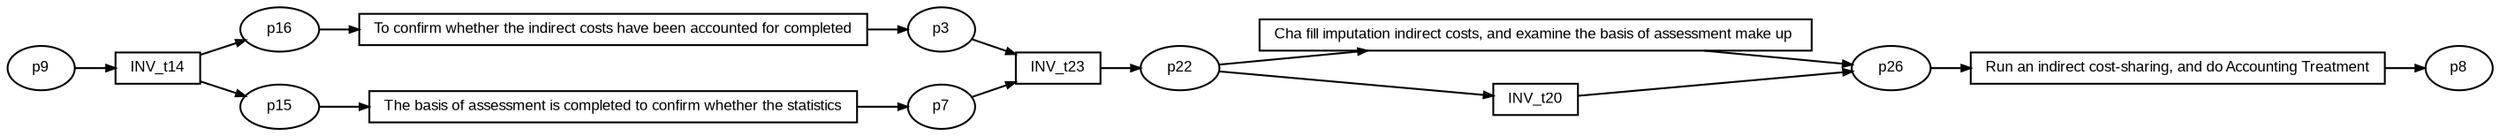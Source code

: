 digraph G {ranksep=".3"; fontsize="8"; remincross=true; margin="0.0,0.0"; fontname="Arial";rankdir="LR"; 
edge [arrowsize="0.5"];
node [height=".2",width=".2",fontname="Arial",fontsize="8"];
t0 [shape="box",label="Cha fill imputation indirect costs, and examine the basis of assessment make up "];
t1 [shape="box",label="To confirm whether the indirect costs have been accounted for completed"];
t2 [shape="box",label="Run an indirect cost-sharing, and do Accounting Treatment"];
t3 [shape="box",label="The basis of assessment is completed to confirm whether the statistics"];
t4 [shape="box",label="INV_t14"];
t5 [shape="box",label="INV_t20"];
t6 [shape="box",label="INV_t23"];
p0 [shape="oval",label="p8"];
p1 [shape="oval",label="p9"];
p2 [shape="oval",label="p22"];
p3 [shape="oval",label="p26"];
p4 [shape="oval",label="p16"];
p5 [shape="oval",label="p3"];
p6 [shape="oval",label="p15"];
p7 [shape="oval",label="p7"];
p1 -> t4[label=""];
p2 -> t5[label=""];
p5 -> t6[label=""];
t4 -> p6[label=""];
p2 -> t0[label=""];
p7 -> t6[label=""];
t3 -> p7[label=""];
t1 -> p5[label=""];
p6 -> t3[label=""];
p4 -> t1[label=""];
t6 -> p2[label=""];
t4 -> p4[label=""];
p3 -> t2[label=""];
t5 -> p3[label=""];
t0 -> p3[label=""];
t2 -> p0[label=""];
}
